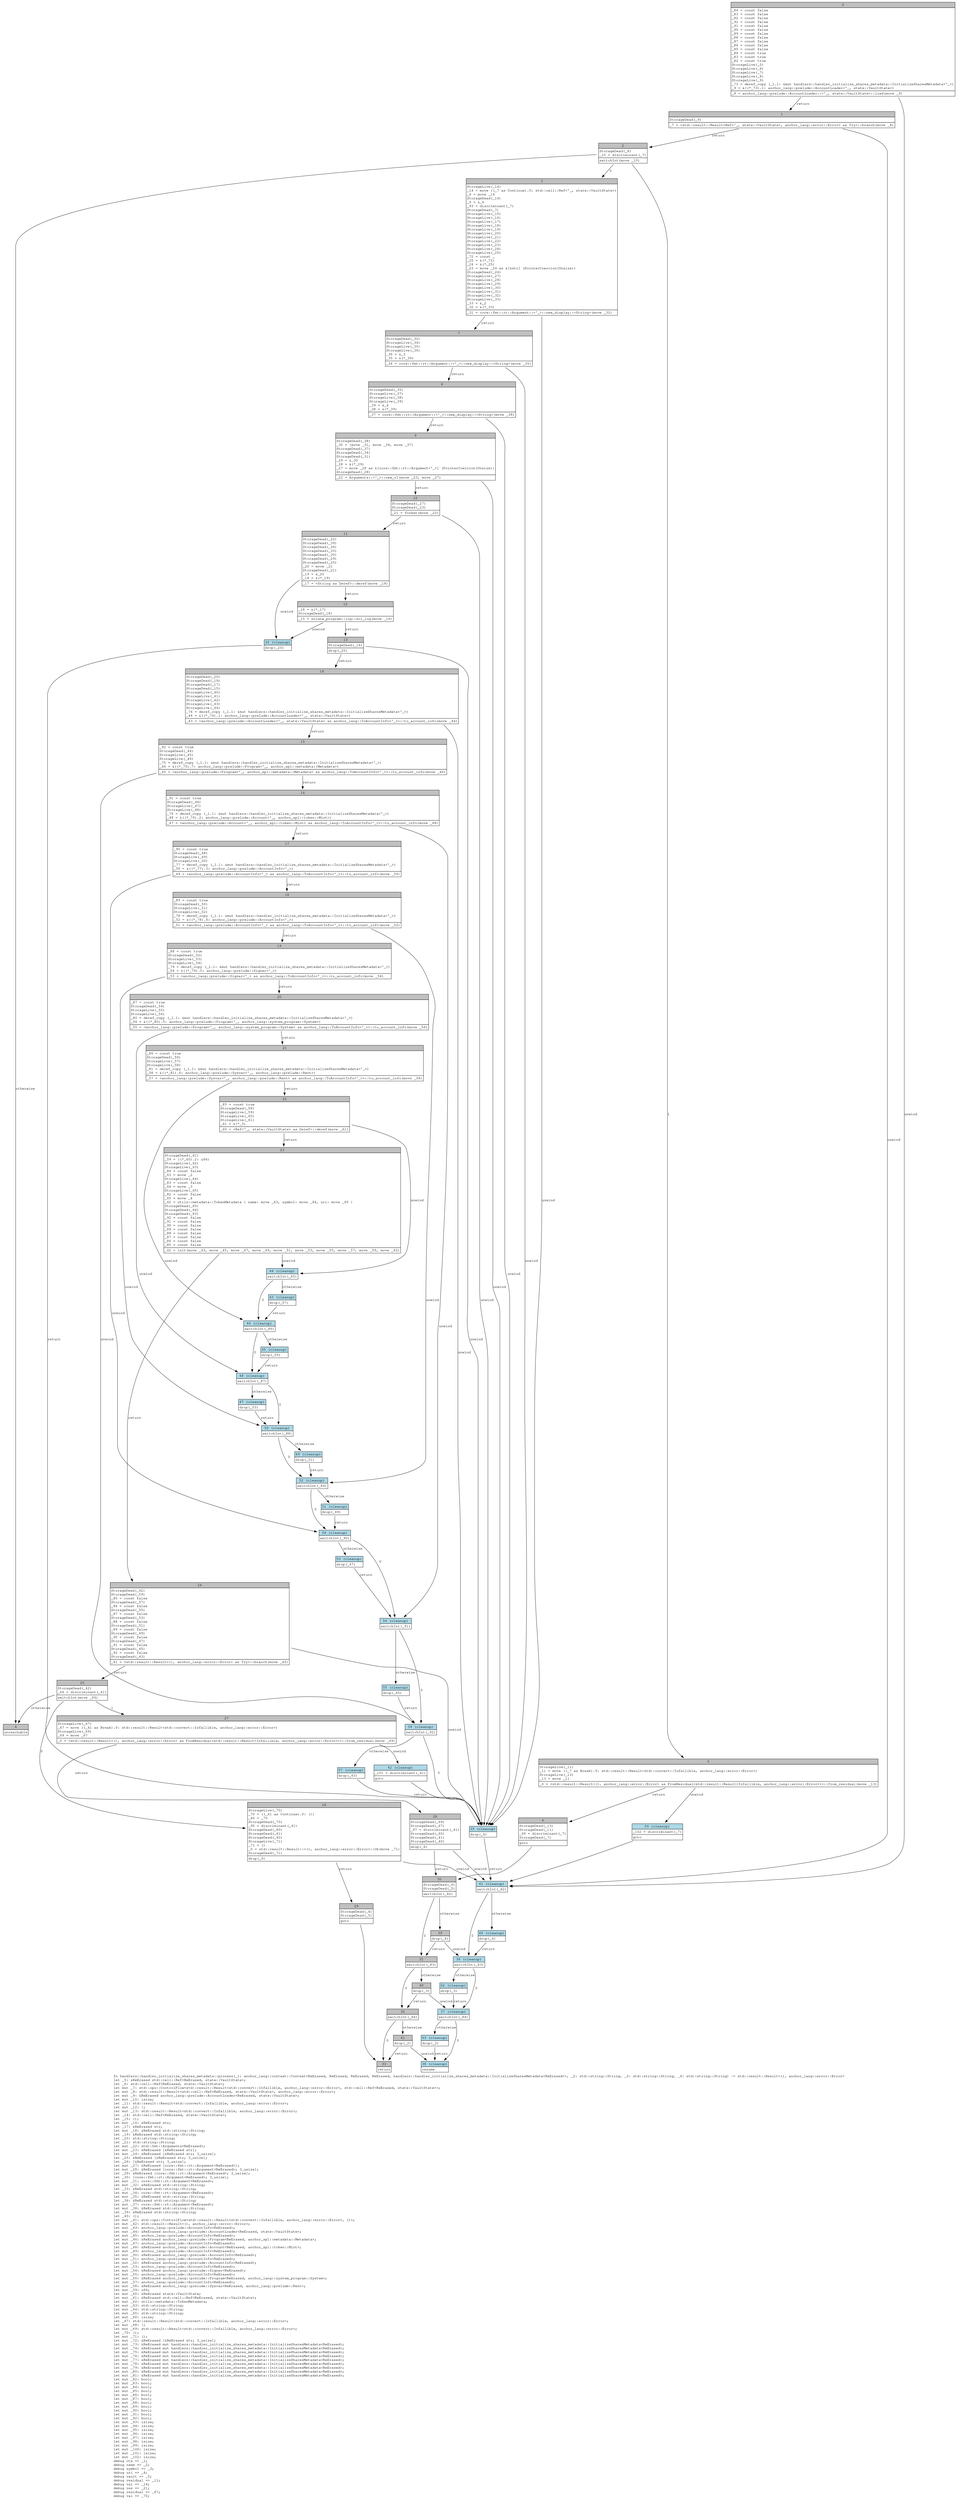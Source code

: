 digraph Mir_0_88 {
    graph [fontname="Courier, monospace"];
    node [fontname="Courier, monospace"];
    edge [fontname="Courier, monospace"];
    label=<fn handlers::handler_initialize_shares_metadata::process(_1: anchor_lang::context::Context&lt;ReErased, ReErased, ReErased, ReErased, handlers::handler_initialize_shares_metadata::InitializeSharesMetadata&lt;ReErased&gt;&gt;, _2: std::string::String, _3: std::string::String, _4: std::string::String) -&gt; std::result::Result&lt;(), anchor_lang::error::Error&gt;<br align="left"/>let _5: &amp;ReErased std::cell::Ref&lt;ReErased, state::VaultState&gt;;<br align="left"/>let _6: std::cell::Ref&lt;ReErased, state::VaultState&gt;;<br align="left"/>let mut _7: std::ops::ControlFlow&lt;std::result::Result&lt;std::convert::Infallible, anchor_lang::error::Error&gt;, std::cell::Ref&lt;ReErased, state::VaultState&gt;&gt;;<br align="left"/>let mut _8: std::result::Result&lt;std::cell::Ref&lt;ReErased, state::VaultState&gt;, anchor_lang::error::Error&gt;;<br align="left"/>let mut _9: &amp;ReErased anchor_lang::prelude::AccountLoader&lt;ReErased, state::VaultState&gt;;<br align="left"/>let mut _10: isize;<br align="left"/>let _11: std::result::Result&lt;std::convert::Infallible, anchor_lang::error::Error&gt;;<br align="left"/>let mut _12: !;<br align="left"/>let mut _13: std::result::Result&lt;std::convert::Infallible, anchor_lang::error::Error&gt;;<br align="left"/>let _14: std::cell::Ref&lt;ReErased, state::VaultState&gt;;<br align="left"/>let _15: ();<br align="left"/>let mut _16: &amp;ReErased str;<br align="left"/>let _17: &amp;ReErased str;<br align="left"/>let mut _18: &amp;ReErased std::string::String;<br align="left"/>let _19: &amp;ReErased std::string::String;<br align="left"/>let _20: std::string::String;<br align="left"/>let _21: std::string::String;<br align="left"/>let mut _22: std::fmt::Arguments&lt;ReErased&gt;;<br align="left"/>let mut _23: &amp;ReErased [&amp;ReErased str];<br align="left"/>let mut _24: &amp;ReErased [&amp;ReErased str; 3_usize];<br align="left"/>let _25: &amp;ReErased [&amp;ReErased str; 3_usize];<br align="left"/>let _26: [&amp;ReErased str; 3_usize];<br align="left"/>let mut _27: &amp;ReErased [core::fmt::rt::Argument&lt;ReErased&gt;];<br align="left"/>let mut _28: &amp;ReErased [core::fmt::rt::Argument&lt;ReErased&gt;; 3_usize];<br align="left"/>let _29: &amp;ReErased [core::fmt::rt::Argument&lt;ReErased&gt;; 3_usize];<br align="left"/>let _30: [core::fmt::rt::Argument&lt;ReErased&gt;; 3_usize];<br align="left"/>let mut _31: core::fmt::rt::Argument&lt;ReErased&gt;;<br align="left"/>let mut _32: &amp;ReErased std::string::String;<br align="left"/>let _33: &amp;ReErased std::string::String;<br align="left"/>let mut _34: core::fmt::rt::Argument&lt;ReErased&gt;;<br align="left"/>let mut _35: &amp;ReErased std::string::String;<br align="left"/>let _36: &amp;ReErased std::string::String;<br align="left"/>let mut _37: core::fmt::rt::Argument&lt;ReErased&gt;;<br align="left"/>let mut _38: &amp;ReErased std::string::String;<br align="left"/>let _39: &amp;ReErased std::string::String;<br align="left"/>let _40: ();<br align="left"/>let mut _41: std::ops::ControlFlow&lt;std::result::Result&lt;std::convert::Infallible, anchor_lang::error::Error&gt;, ()&gt;;<br align="left"/>let mut _42: std::result::Result&lt;(), anchor_lang::error::Error&gt;;<br align="left"/>let mut _43: anchor_lang::prelude::AccountInfo&lt;ReErased&gt;;<br align="left"/>let mut _44: &amp;ReErased anchor_lang::prelude::AccountLoader&lt;ReErased, state::VaultState&gt;;<br align="left"/>let mut _45: anchor_lang::prelude::AccountInfo&lt;ReErased&gt;;<br align="left"/>let mut _46: &amp;ReErased anchor_lang::prelude::Program&lt;ReErased, anchor_spl::metadata::Metadata&gt;;<br align="left"/>let mut _47: anchor_lang::prelude::AccountInfo&lt;ReErased&gt;;<br align="left"/>let mut _48: &amp;ReErased anchor_lang::prelude::Account&lt;ReErased, anchor_spl::token::Mint&gt;;<br align="left"/>let mut _49: anchor_lang::prelude::AccountInfo&lt;ReErased&gt;;<br align="left"/>let mut _50: &amp;ReErased anchor_lang::prelude::AccountInfo&lt;ReErased&gt;;<br align="left"/>let mut _51: anchor_lang::prelude::AccountInfo&lt;ReErased&gt;;<br align="left"/>let mut _52: &amp;ReErased anchor_lang::prelude::AccountInfo&lt;ReErased&gt;;<br align="left"/>let mut _53: anchor_lang::prelude::AccountInfo&lt;ReErased&gt;;<br align="left"/>let mut _54: &amp;ReErased anchor_lang::prelude::Signer&lt;ReErased&gt;;<br align="left"/>let mut _55: anchor_lang::prelude::AccountInfo&lt;ReErased&gt;;<br align="left"/>let mut _56: &amp;ReErased anchor_lang::prelude::Program&lt;ReErased, anchor_lang::system_program::System&gt;;<br align="left"/>let mut _57: anchor_lang::prelude::AccountInfo&lt;ReErased&gt;;<br align="left"/>let mut _58: &amp;ReErased anchor_lang::prelude::Sysvar&lt;ReErased, anchor_lang::prelude::Rent&gt;;<br align="left"/>let mut _59: u64;<br align="left"/>let mut _60: &amp;ReErased state::VaultState;<br align="left"/>let mut _61: &amp;ReErased std::cell::Ref&lt;ReErased, state::VaultState&gt;;<br align="left"/>let mut _62: utils::metadata::TokenMetadata;<br align="left"/>let mut _63: std::string::String;<br align="left"/>let mut _64: std::string::String;<br align="left"/>let mut _65: std::string::String;<br align="left"/>let mut _66: isize;<br align="left"/>let _67: std::result::Result&lt;std::convert::Infallible, anchor_lang::error::Error&gt;;<br align="left"/>let mut _68: !;<br align="left"/>let mut _69: std::result::Result&lt;std::convert::Infallible, anchor_lang::error::Error&gt;;<br align="left"/>let _70: ();<br align="left"/>let mut _71: ();<br align="left"/>let mut _72: &amp;ReErased [&amp;ReErased str; 3_usize];<br align="left"/>let mut _73: &amp;ReErased mut handlers::handler_initialize_shares_metadata::InitializeSharesMetadata&lt;ReErased&gt;;<br align="left"/>let mut _74: &amp;ReErased mut handlers::handler_initialize_shares_metadata::InitializeSharesMetadata&lt;ReErased&gt;;<br align="left"/>let mut _75: &amp;ReErased mut handlers::handler_initialize_shares_metadata::InitializeSharesMetadata&lt;ReErased&gt;;<br align="left"/>let mut _76: &amp;ReErased mut handlers::handler_initialize_shares_metadata::InitializeSharesMetadata&lt;ReErased&gt;;<br align="left"/>let mut _77: &amp;ReErased mut handlers::handler_initialize_shares_metadata::InitializeSharesMetadata&lt;ReErased&gt;;<br align="left"/>let mut _78: &amp;ReErased mut handlers::handler_initialize_shares_metadata::InitializeSharesMetadata&lt;ReErased&gt;;<br align="left"/>let mut _79: &amp;ReErased mut handlers::handler_initialize_shares_metadata::InitializeSharesMetadata&lt;ReErased&gt;;<br align="left"/>let mut _80: &amp;ReErased mut handlers::handler_initialize_shares_metadata::InitializeSharesMetadata&lt;ReErased&gt;;<br align="left"/>let mut _81: &amp;ReErased mut handlers::handler_initialize_shares_metadata::InitializeSharesMetadata&lt;ReErased&gt;;<br align="left"/>let mut _82: bool;<br align="left"/>let mut _83: bool;<br align="left"/>let mut _84: bool;<br align="left"/>let mut _85: bool;<br align="left"/>let mut _86: bool;<br align="left"/>let mut _87: bool;<br align="left"/>let mut _88: bool;<br align="left"/>let mut _89: bool;<br align="left"/>let mut _90: bool;<br align="left"/>let mut _91: bool;<br align="left"/>let mut _92: bool;<br align="left"/>let mut _93: isize;<br align="left"/>let mut _94: isize;<br align="left"/>let mut _95: isize;<br align="left"/>let mut _96: isize;<br align="left"/>let mut _97: isize;<br align="left"/>let mut _98: isize;<br align="left"/>let mut _99: isize;<br align="left"/>let mut _100: isize;<br align="left"/>let mut _101: isize;<br align="left"/>let mut _102: isize;<br align="left"/>debug ctx =&gt; _1;<br align="left"/>debug name =&gt; _2;<br align="left"/>debug symbol =&gt; _3;<br align="left"/>debug uri =&gt; _4;<br align="left"/>debug vault =&gt; _5;<br align="left"/>debug residual =&gt; _11;<br align="left"/>debug val =&gt; _14;<br align="left"/>debug res =&gt; _21;<br align="left"/>debug residual =&gt; _67;<br align="left"/>debug val =&gt; _70;<br align="left"/>>;
    bb0__0_88 [shape="none", label=<<table border="0" cellborder="1" cellspacing="0"><tr><td bgcolor="gray" align="center" colspan="1">0</td></tr><tr><td align="left" balign="left">_84 = const false<br/>_83 = const false<br/>_82 = const false<br/>_92 = const false<br/>_91 = const false<br/>_90 = const false<br/>_89 = const false<br/>_88 = const false<br/>_87 = const false<br/>_86 = const false<br/>_85 = const false<br/>_84 = const true<br/>_83 = const true<br/>_82 = const true<br/>StorageLive(_5)<br/>StorageLive(_6)<br/>StorageLive(_7)<br/>StorageLive(_8)<br/>StorageLive(_9)<br/>_73 = deref_copy (_1.1: &amp;mut handlers::handler_initialize_shares_metadata::InitializeSharesMetadata&lt;'_&gt;)<br/>_9 = &amp;((*_73).1: anchor_lang::prelude::AccountLoader&lt;'_, state::VaultState&gt;)<br/></td></tr><tr><td align="left">_8 = anchor_lang::prelude::AccountLoader::&lt;'_, state::VaultState&gt;::load(move _9)</td></tr></table>>];
    bb1__0_88 [shape="none", label=<<table border="0" cellborder="1" cellspacing="0"><tr><td bgcolor="gray" align="center" colspan="1">1</td></tr><tr><td align="left" balign="left">StorageDead(_9)<br/></td></tr><tr><td align="left">_7 = &lt;std::result::Result&lt;Ref&lt;'_, state::VaultState&gt;, anchor_lang::error::Error&gt; as Try&gt;::branch(move _8)</td></tr></table>>];
    bb2__0_88 [shape="none", label=<<table border="0" cellborder="1" cellspacing="0"><tr><td bgcolor="gray" align="center" colspan="1">2</td></tr><tr><td align="left" balign="left">StorageDead(_8)<br/>_10 = discriminant(_7)<br/></td></tr><tr><td align="left">switchInt(move _10)</td></tr></table>>];
    bb3__0_88 [shape="none", label=<<table border="0" cellborder="1" cellspacing="0"><tr><td bgcolor="gray" align="center" colspan="1">3</td></tr><tr><td align="left" balign="left">StorageLive(_14)<br/>_14 = move ((_7 as Continue).0: std::cell::Ref&lt;'_, state::VaultState&gt;)<br/>_6 = move _14<br/>StorageDead(_14)<br/>_5 = &amp;_6<br/>_93 = discriminant(_7)<br/>StorageDead(_7)<br/>StorageLive(_15)<br/>StorageLive(_16)<br/>StorageLive(_17)<br/>StorageLive(_18)<br/>StorageLive(_19)<br/>StorageLive(_20)<br/>StorageLive(_21)<br/>StorageLive(_22)<br/>StorageLive(_23)<br/>StorageLive(_24)<br/>StorageLive(_25)<br/>_72 = const _<br/>_25 = &amp;(*_72)<br/>_24 = &amp;(*_25)<br/>_23 = move _24 as &amp;[&amp;str] (PointerCoercion(Unsize))<br/>StorageDead(_24)<br/>StorageLive(_27)<br/>StorageLive(_28)<br/>StorageLive(_29)<br/>StorageLive(_30)<br/>StorageLive(_31)<br/>StorageLive(_32)<br/>StorageLive(_33)<br/>_33 = &amp;_2<br/>_32 = &amp;(*_33)<br/></td></tr><tr><td align="left">_31 = core::fmt::rt::Argument::&lt;'_&gt;::new_display::&lt;String&gt;(move _32)</td></tr></table>>];
    bb4__0_88 [shape="none", label=<<table border="0" cellborder="1" cellspacing="0"><tr><td bgcolor="gray" align="center" colspan="1">4</td></tr><tr><td align="left">unreachable</td></tr></table>>];
    bb5__0_88 [shape="none", label=<<table border="0" cellborder="1" cellspacing="0"><tr><td bgcolor="gray" align="center" colspan="1">5</td></tr><tr><td align="left" balign="left">StorageLive(_11)<br/>_11 = move ((_7 as Break).0: std::result::Result&lt;std::convert::Infallible, anchor_lang::error::Error&gt;)<br/>StorageLive(_13)<br/>_13 = move _11<br/></td></tr><tr><td align="left">_0 = &lt;std::result::Result&lt;(), anchor_lang::error::Error&gt; as FromResidual&lt;std::result::Result&lt;Infallible, anchor_lang::error::Error&gt;&gt;&gt;::from_residual(move _13)</td></tr></table>>];
    bb6__0_88 [shape="none", label=<<table border="0" cellborder="1" cellspacing="0"><tr><td bgcolor="gray" align="center" colspan="1">6</td></tr><tr><td align="left" balign="left">StorageDead(_13)<br/>StorageDead(_11)<br/>_99 = discriminant(_7)<br/>StorageDead(_7)<br/></td></tr><tr><td align="left">goto</td></tr></table>>];
    bb7__0_88 [shape="none", label=<<table border="0" cellborder="1" cellspacing="0"><tr><td bgcolor="gray" align="center" colspan="1">7</td></tr><tr><td align="left" balign="left">StorageDead(_32)<br/>StorageLive(_34)<br/>StorageLive(_35)<br/>StorageLive(_36)<br/>_36 = &amp;_3<br/>_35 = &amp;(*_36)<br/></td></tr><tr><td align="left">_34 = core::fmt::rt::Argument::&lt;'_&gt;::new_display::&lt;String&gt;(move _35)</td></tr></table>>];
    bb8__0_88 [shape="none", label=<<table border="0" cellborder="1" cellspacing="0"><tr><td bgcolor="gray" align="center" colspan="1">8</td></tr><tr><td align="left" balign="left">StorageDead(_35)<br/>StorageLive(_37)<br/>StorageLive(_38)<br/>StorageLive(_39)<br/>_39 = &amp;_4<br/>_38 = &amp;(*_39)<br/></td></tr><tr><td align="left">_37 = core::fmt::rt::Argument::&lt;'_&gt;::new_display::&lt;String&gt;(move _38)</td></tr></table>>];
    bb9__0_88 [shape="none", label=<<table border="0" cellborder="1" cellspacing="0"><tr><td bgcolor="gray" align="center" colspan="1">9</td></tr><tr><td align="left" balign="left">StorageDead(_38)<br/>_30 = [move _31, move _34, move _37]<br/>StorageDead(_37)<br/>StorageDead(_34)<br/>StorageDead(_31)<br/>_29 = &amp;_30<br/>_28 = &amp;(*_29)<br/>_27 = move _28 as &amp;[core::fmt::rt::Argument&lt;'_&gt;] (PointerCoercion(Unsize))<br/>StorageDead(_28)<br/></td></tr><tr><td align="left">_22 = Arguments::&lt;'_&gt;::new_v1(move _23, move _27)</td></tr></table>>];
    bb10__0_88 [shape="none", label=<<table border="0" cellborder="1" cellspacing="0"><tr><td bgcolor="gray" align="center" colspan="1">10</td></tr><tr><td align="left" balign="left">StorageDead(_27)<br/>StorageDead(_23)<br/></td></tr><tr><td align="left">_21 = format(move _22)</td></tr></table>>];
    bb11__0_88 [shape="none", label=<<table border="0" cellborder="1" cellspacing="0"><tr><td bgcolor="gray" align="center" colspan="1">11</td></tr><tr><td align="left" balign="left">StorageDead(_22)<br/>StorageDead(_39)<br/>StorageDead(_36)<br/>StorageDead(_33)<br/>StorageDead(_30)<br/>StorageDead(_29)<br/>StorageDead(_25)<br/>_20 = move _21<br/>StorageDead(_21)<br/>_19 = &amp;_20<br/>_18 = &amp;(*_19)<br/></td></tr><tr><td align="left">_17 = &lt;String as Deref&gt;::deref(move _18)</td></tr></table>>];
    bb12__0_88 [shape="none", label=<<table border="0" cellborder="1" cellspacing="0"><tr><td bgcolor="gray" align="center" colspan="1">12</td></tr><tr><td align="left" balign="left">_16 = &amp;(*_17)<br/>StorageDead(_18)<br/></td></tr><tr><td align="left">_15 = solana_program::log::sol_log(move _16)</td></tr></table>>];
    bb13__0_88 [shape="none", label=<<table border="0" cellborder="1" cellspacing="0"><tr><td bgcolor="gray" align="center" colspan="1">13</td></tr><tr><td align="left" balign="left">StorageDead(_16)<br/></td></tr><tr><td align="left">drop(_20)</td></tr></table>>];
    bb14__0_88 [shape="none", label=<<table border="0" cellborder="1" cellspacing="0"><tr><td bgcolor="gray" align="center" colspan="1">14</td></tr><tr><td align="left" balign="left">StorageDead(_20)<br/>StorageDead(_19)<br/>StorageDead(_17)<br/>StorageDead(_15)<br/>StorageLive(_40)<br/>StorageLive(_41)<br/>StorageLive(_42)<br/>StorageLive(_43)<br/>StorageLive(_44)<br/>_74 = deref_copy (_1.1: &amp;mut handlers::handler_initialize_shares_metadata::InitializeSharesMetadata&lt;'_&gt;)<br/>_44 = &amp;((*_74).1: anchor_lang::prelude::AccountLoader&lt;'_, state::VaultState&gt;)<br/></td></tr><tr><td align="left">_43 = &lt;anchor_lang::prelude::AccountLoader&lt;'_, state::VaultState&gt; as anchor_lang::ToAccountInfo&lt;'_&gt;&gt;::to_account_info(move _44)</td></tr></table>>];
    bb15__0_88 [shape="none", label=<<table border="0" cellborder="1" cellspacing="0"><tr><td bgcolor="gray" align="center" colspan="1">15</td></tr><tr><td align="left" balign="left">_92 = const true<br/>StorageDead(_44)<br/>StorageLive(_45)<br/>StorageLive(_46)<br/>_75 = deref_copy (_1.1: &amp;mut handlers::handler_initialize_shares_metadata::InitializeSharesMetadata&lt;'_&gt;)<br/>_46 = &amp;((*_75).7: anchor_lang::prelude::Program&lt;'_, anchor_spl::metadata::Metadata&gt;)<br/></td></tr><tr><td align="left">_45 = &lt;anchor_lang::prelude::Program&lt;'_, anchor_spl::metadata::Metadata&gt; as anchor_lang::ToAccountInfo&lt;'_&gt;&gt;::to_account_info(move _46)</td></tr></table>>];
    bb16__0_88 [shape="none", label=<<table border="0" cellborder="1" cellspacing="0"><tr><td bgcolor="gray" align="center" colspan="1">16</td></tr><tr><td align="left" balign="left">_91 = const true<br/>StorageDead(_46)<br/>StorageLive(_47)<br/>StorageLive(_48)<br/>_76 = deref_copy (_1.1: &amp;mut handlers::handler_initialize_shares_metadata::InitializeSharesMetadata&lt;'_&gt;)<br/>_48 = &amp;((*_76).2: anchor_lang::prelude::Account&lt;'_, anchor_spl::token::Mint&gt;)<br/></td></tr><tr><td align="left">_47 = &lt;anchor_lang::prelude::Account&lt;'_, anchor_spl::token::Mint&gt; as anchor_lang::ToAccountInfo&lt;'_&gt;&gt;::to_account_info(move _48)</td></tr></table>>];
    bb17__0_88 [shape="none", label=<<table border="0" cellborder="1" cellspacing="0"><tr><td bgcolor="gray" align="center" colspan="1">17</td></tr><tr><td align="left" balign="left">_90 = const true<br/>StorageDead(_48)<br/>StorageLive(_49)<br/>StorageLive(_50)<br/>_77 = deref_copy (_1.1: &amp;mut handlers::handler_initialize_shares_metadata::InitializeSharesMetadata&lt;'_&gt;)<br/>_50 = &amp;((*_77).3: anchor_lang::prelude::AccountInfo&lt;'_&gt;)<br/></td></tr><tr><td align="left">_49 = &lt;anchor_lang::prelude::AccountInfo&lt;'_&gt; as anchor_lang::ToAccountInfo&lt;'_&gt;&gt;::to_account_info(move _50)</td></tr></table>>];
    bb18__0_88 [shape="none", label=<<table border="0" cellborder="1" cellspacing="0"><tr><td bgcolor="gray" align="center" colspan="1">18</td></tr><tr><td align="left" balign="left">_89 = const true<br/>StorageDead(_50)<br/>StorageLive(_51)<br/>StorageLive(_52)<br/>_78 = deref_copy (_1.1: &amp;mut handlers::handler_initialize_shares_metadata::InitializeSharesMetadata&lt;'_&gt;)<br/>_52 = &amp;((*_78).4: anchor_lang::prelude::AccountInfo&lt;'_&gt;)<br/></td></tr><tr><td align="left">_51 = &lt;anchor_lang::prelude::AccountInfo&lt;'_&gt; as anchor_lang::ToAccountInfo&lt;'_&gt;&gt;::to_account_info(move _52)</td></tr></table>>];
    bb19__0_88 [shape="none", label=<<table border="0" cellborder="1" cellspacing="0"><tr><td bgcolor="gray" align="center" colspan="1">19</td></tr><tr><td align="left" balign="left">_88 = const true<br/>StorageDead(_52)<br/>StorageLive(_53)<br/>StorageLive(_54)<br/>_79 = deref_copy (_1.1: &amp;mut handlers::handler_initialize_shares_metadata::InitializeSharesMetadata&lt;'_&gt;)<br/>_54 = &amp;((*_79).0: anchor_lang::prelude::Signer&lt;'_&gt;)<br/></td></tr><tr><td align="left">_53 = &lt;anchor_lang::prelude::Signer&lt;'_&gt; as anchor_lang::ToAccountInfo&lt;'_&gt;&gt;::to_account_info(move _54)</td></tr></table>>];
    bb20__0_88 [shape="none", label=<<table border="0" cellborder="1" cellspacing="0"><tr><td bgcolor="gray" align="center" colspan="1">20</td></tr><tr><td align="left" balign="left">_87 = const true<br/>StorageDead(_54)<br/>StorageLive(_55)<br/>StorageLive(_56)<br/>_80 = deref_copy (_1.1: &amp;mut handlers::handler_initialize_shares_metadata::InitializeSharesMetadata&lt;'_&gt;)<br/>_56 = &amp;((*_80).5: anchor_lang::prelude::Program&lt;'_, anchor_lang::system_program::System&gt;)<br/></td></tr><tr><td align="left">_55 = &lt;anchor_lang::prelude::Program&lt;'_, anchor_lang::system_program::System&gt; as anchor_lang::ToAccountInfo&lt;'_&gt;&gt;::to_account_info(move _56)</td></tr></table>>];
    bb21__0_88 [shape="none", label=<<table border="0" cellborder="1" cellspacing="0"><tr><td bgcolor="gray" align="center" colspan="1">21</td></tr><tr><td align="left" balign="left">_86 = const true<br/>StorageDead(_56)<br/>StorageLive(_57)<br/>StorageLive(_58)<br/>_81 = deref_copy (_1.1: &amp;mut handlers::handler_initialize_shares_metadata::InitializeSharesMetadata&lt;'_&gt;)<br/>_58 = &amp;((*_81).6: anchor_lang::prelude::Sysvar&lt;'_, anchor_lang::prelude::Rent&gt;)<br/></td></tr><tr><td align="left">_57 = &lt;anchor_lang::prelude::Sysvar&lt;'_, anchor_lang::prelude::Rent&gt; as anchor_lang::ToAccountInfo&lt;'_&gt;&gt;::to_account_info(move _58)</td></tr></table>>];
    bb22__0_88 [shape="none", label=<<table border="0" cellborder="1" cellspacing="0"><tr><td bgcolor="gray" align="center" colspan="1">22</td></tr><tr><td align="left" balign="left">_85 = const true<br/>StorageDead(_58)<br/>StorageLive(_59)<br/>StorageLive(_60)<br/>StorageLive(_61)<br/>_61 = &amp;(*_5)<br/></td></tr><tr><td align="left">_60 = &lt;Ref&lt;'_, state::VaultState&gt; as Deref&gt;::deref(move _61)</td></tr></table>>];
    bb23__0_88 [shape="none", label=<<table border="0" cellborder="1" cellspacing="0"><tr><td bgcolor="gray" align="center" colspan="1">23</td></tr><tr><td align="left" balign="left">StorageDead(_61)<br/>_59 = ((*_60).2: u64)<br/>StorageLive(_62)<br/>StorageLive(_63)<br/>_84 = const false<br/>_63 = move _2<br/>StorageLive(_64)<br/>_83 = const false<br/>_64 = move _3<br/>StorageLive(_65)<br/>_82 = const false<br/>_65 = move _4<br/>_62 = utils::metadata::TokenMetadata { name: move _63, symbol: move _64, uri: move _65 }<br/>StorageDead(_65)<br/>StorageDead(_64)<br/>StorageDead(_63)<br/>_92 = const false<br/>_91 = const false<br/>_90 = const false<br/>_89 = const false<br/>_88 = const false<br/>_87 = const false<br/>_86 = const false<br/>_85 = const false<br/></td></tr><tr><td align="left">_42 = init(move _43, move _45, move _47, move _49, move _51, move _53, move _55, move _57, move _59, move _62)</td></tr></table>>];
    bb24__0_88 [shape="none", label=<<table border="0" cellborder="1" cellspacing="0"><tr><td bgcolor="gray" align="center" colspan="1">24</td></tr><tr><td align="left" balign="left">StorageDead(_62)<br/>StorageDead(_59)<br/>_85 = const false<br/>StorageDead(_57)<br/>_86 = const false<br/>StorageDead(_55)<br/>_87 = const false<br/>StorageDead(_53)<br/>_88 = const false<br/>StorageDead(_51)<br/>_89 = const false<br/>StorageDead(_49)<br/>_90 = const false<br/>StorageDead(_47)<br/>_91 = const false<br/>StorageDead(_45)<br/>_92 = const false<br/>StorageDead(_43)<br/></td></tr><tr><td align="left">_41 = &lt;std::result::Result&lt;(), anchor_lang::error::Error&gt; as Try&gt;::branch(move _42)</td></tr></table>>];
    bb25__0_88 [shape="none", label=<<table border="0" cellborder="1" cellspacing="0"><tr><td bgcolor="gray" align="center" colspan="1">25</td></tr><tr><td align="left" balign="left">StorageDead(_42)<br/>_66 = discriminant(_41)<br/></td></tr><tr><td align="left">switchInt(move _66)</td></tr></table>>];
    bb26__0_88 [shape="none", label=<<table border="0" cellborder="1" cellspacing="0"><tr><td bgcolor="gray" align="center" colspan="1">26</td></tr><tr><td align="left" balign="left">StorageLive(_70)<br/>_70 = ((_41 as Continue).0: ())<br/>_40 = _70<br/>StorageDead(_70)<br/>_95 = discriminant(_41)<br/>StorageDead(_60)<br/>StorageDead(_41)<br/>StorageDead(_40)<br/>StorageLive(_71)<br/>_71 = ()<br/>_0 = std::result::Result::&lt;(), anchor_lang::error::Error&gt;::Ok(move _71)<br/>StorageDead(_71)<br/></td></tr><tr><td align="left">drop(_6)</td></tr></table>>];
    bb27__0_88 [shape="none", label=<<table border="0" cellborder="1" cellspacing="0"><tr><td bgcolor="gray" align="center" colspan="1">27</td></tr><tr><td align="left" balign="left">StorageLive(_67)<br/>_67 = move ((_41 as Break).0: std::result::Result&lt;std::convert::Infallible, anchor_lang::error::Error&gt;)<br/>StorageLive(_69)<br/>_69 = move _67<br/></td></tr><tr><td align="left">_0 = &lt;std::result::Result&lt;(), anchor_lang::error::Error&gt; as FromResidual&lt;std::result::Result&lt;Infallible, anchor_lang::error::Error&gt;&gt;&gt;::from_residual(move _69)</td></tr></table>>];
    bb28__0_88 [shape="none", label=<<table border="0" cellborder="1" cellspacing="0"><tr><td bgcolor="gray" align="center" colspan="1">28</td></tr><tr><td align="left" balign="left">StorageDead(_69)<br/>StorageDead(_67)<br/>_97 = discriminant(_41)<br/>StorageDead(_60)<br/>StorageDead(_41)<br/>StorageDead(_40)<br/></td></tr><tr><td align="left">drop(_6)</td></tr></table>>];
    bb29__0_88 [shape="none", label=<<table border="0" cellborder="1" cellspacing="0"><tr><td bgcolor="gray" align="center" colspan="1">29</td></tr><tr><td align="left" balign="left">StorageDead(_6)<br/>StorageDead(_5)<br/></td></tr><tr><td align="left">goto</td></tr></table>>];
    bb30__0_88 [shape="none", label=<<table border="0" cellborder="1" cellspacing="0"><tr><td bgcolor="gray" align="center" colspan="1">30</td></tr><tr><td align="left" balign="left">StorageDead(_6)<br/>StorageDead(_5)<br/></td></tr><tr><td align="left">switchInt(_82)</td></tr></table>>];
    bb31__0_88 [shape="none", label=<<table border="0" cellborder="1" cellspacing="0"><tr><td bgcolor="gray" align="center" colspan="1">31</td></tr><tr><td align="left">switchInt(_83)</td></tr></table>>];
    bb32__0_88 [shape="none", label=<<table border="0" cellborder="1" cellspacing="0"><tr><td bgcolor="gray" align="center" colspan="1">32</td></tr><tr><td align="left">switchInt(_84)</td></tr></table>>];
    bb33__0_88 [shape="none", label=<<table border="0" cellborder="1" cellspacing="0"><tr><td bgcolor="gray" align="center" colspan="1">33</td></tr><tr><td align="left">return</td></tr></table>>];
    bb34__0_88 [shape="none", label=<<table border="0" cellborder="1" cellspacing="0"><tr><td bgcolor="lightblue" align="center" colspan="1">34 (cleanup)</td></tr><tr><td align="left">drop(_20)</td></tr></table>>];
    bb35__0_88 [shape="none", label=<<table border="0" cellborder="1" cellspacing="0"><tr><td bgcolor="lightblue" align="center" colspan="1">35 (cleanup)</td></tr><tr><td align="left">drop(_6)</td></tr></table>>];
    bb36__0_88 [shape="none", label=<<table border="0" cellborder="1" cellspacing="0"><tr><td bgcolor="lightblue" align="center" colspan="1">36 (cleanup)</td></tr><tr><td align="left">switchInt(_83)</td></tr></table>>];
    bb37__0_88 [shape="none", label=<<table border="0" cellborder="1" cellspacing="0"><tr><td bgcolor="lightblue" align="center" colspan="1">37 (cleanup)</td></tr><tr><td align="left">switchInt(_84)</td></tr></table>>];
    bb38__0_88 [shape="none", label=<<table border="0" cellborder="1" cellspacing="0"><tr><td bgcolor="lightblue" align="center" colspan="1">38 (cleanup)</td></tr><tr><td align="left">resume</td></tr></table>>];
    bb39__0_88 [shape="none", label=<<table border="0" cellborder="1" cellspacing="0"><tr><td bgcolor="gray" align="center" colspan="1">39</td></tr><tr><td align="left">drop(_4)</td></tr></table>>];
    bb40__0_88 [shape="none", label=<<table border="0" cellborder="1" cellspacing="0"><tr><td bgcolor="gray" align="center" colspan="1">40</td></tr><tr><td align="left">drop(_3)</td></tr></table>>];
    bb41__0_88 [shape="none", label=<<table border="0" cellborder="1" cellspacing="0"><tr><td bgcolor="gray" align="center" colspan="1">41</td></tr><tr><td align="left">drop(_2)</td></tr></table>>];
    bb42__0_88 [shape="none", label=<<table border="0" cellborder="1" cellspacing="0"><tr><td bgcolor="lightblue" align="center" colspan="1">42 (cleanup)</td></tr><tr><td align="left" balign="left">_101 = discriminant(_41)<br/></td></tr><tr><td align="left">goto</td></tr></table>>];
    bb43__0_88 [shape="none", label=<<table border="0" cellborder="1" cellspacing="0"><tr><td bgcolor="lightblue" align="center" colspan="1">43 (cleanup)</td></tr><tr><td align="left">drop(_57)</td></tr></table>>];
    bb44__0_88 [shape="none", label=<<table border="0" cellborder="1" cellspacing="0"><tr><td bgcolor="lightblue" align="center" colspan="1">44 (cleanup)</td></tr><tr><td align="left">switchInt(_85)</td></tr></table>>];
    bb45__0_88 [shape="none", label=<<table border="0" cellborder="1" cellspacing="0"><tr><td bgcolor="lightblue" align="center" colspan="1">45 (cleanup)</td></tr><tr><td align="left">drop(_55)</td></tr></table>>];
    bb46__0_88 [shape="none", label=<<table border="0" cellborder="1" cellspacing="0"><tr><td bgcolor="lightblue" align="center" colspan="1">46 (cleanup)</td></tr><tr><td align="left">switchInt(_86)</td></tr></table>>];
    bb47__0_88 [shape="none", label=<<table border="0" cellborder="1" cellspacing="0"><tr><td bgcolor="lightblue" align="center" colspan="1">47 (cleanup)</td></tr><tr><td align="left">drop(_53)</td></tr></table>>];
    bb48__0_88 [shape="none", label=<<table border="0" cellborder="1" cellspacing="0"><tr><td bgcolor="lightblue" align="center" colspan="1">48 (cleanup)</td></tr><tr><td align="left">switchInt(_87)</td></tr></table>>];
    bb49__0_88 [shape="none", label=<<table border="0" cellborder="1" cellspacing="0"><tr><td bgcolor="lightblue" align="center" colspan="1">49 (cleanup)</td></tr><tr><td align="left">drop(_51)</td></tr></table>>];
    bb50__0_88 [shape="none", label=<<table border="0" cellborder="1" cellspacing="0"><tr><td bgcolor="lightblue" align="center" colspan="1">50 (cleanup)</td></tr><tr><td align="left">switchInt(_88)</td></tr></table>>];
    bb51__0_88 [shape="none", label=<<table border="0" cellborder="1" cellspacing="0"><tr><td bgcolor="lightblue" align="center" colspan="1">51 (cleanup)</td></tr><tr><td align="left">drop(_49)</td></tr></table>>];
    bb52__0_88 [shape="none", label=<<table border="0" cellborder="1" cellspacing="0"><tr><td bgcolor="lightblue" align="center" colspan="1">52 (cleanup)</td></tr><tr><td align="left">switchInt(_89)</td></tr></table>>];
    bb53__0_88 [shape="none", label=<<table border="0" cellborder="1" cellspacing="0"><tr><td bgcolor="lightblue" align="center" colspan="1">53 (cleanup)</td></tr><tr><td align="left">drop(_47)</td></tr></table>>];
    bb54__0_88 [shape="none", label=<<table border="0" cellborder="1" cellspacing="0"><tr><td bgcolor="lightblue" align="center" colspan="1">54 (cleanup)</td></tr><tr><td align="left">switchInt(_90)</td></tr></table>>];
    bb55__0_88 [shape="none", label=<<table border="0" cellborder="1" cellspacing="0"><tr><td bgcolor="lightblue" align="center" colspan="1">55 (cleanup)</td></tr><tr><td align="left">drop(_45)</td></tr></table>>];
    bb56__0_88 [shape="none", label=<<table border="0" cellborder="1" cellspacing="0"><tr><td bgcolor="lightblue" align="center" colspan="1">56 (cleanup)</td></tr><tr><td align="left">switchInt(_91)</td></tr></table>>];
    bb57__0_88 [shape="none", label=<<table border="0" cellborder="1" cellspacing="0"><tr><td bgcolor="lightblue" align="center" colspan="1">57 (cleanup)</td></tr><tr><td align="left">drop(_43)</td></tr></table>>];
    bb58__0_88 [shape="none", label=<<table border="0" cellborder="1" cellspacing="0"><tr><td bgcolor="lightblue" align="center" colspan="1">58 (cleanup)</td></tr><tr><td align="left">switchInt(_92)</td></tr></table>>];
    bb59__0_88 [shape="none", label=<<table border="0" cellborder="1" cellspacing="0"><tr><td bgcolor="lightblue" align="center" colspan="1">59 (cleanup)</td></tr><tr><td align="left" balign="left">_102 = discriminant(_7)<br/></td></tr><tr><td align="left">goto</td></tr></table>>];
    bb60__0_88 [shape="none", label=<<table border="0" cellborder="1" cellspacing="0"><tr><td bgcolor="lightblue" align="center" colspan="1">60 (cleanup)</td></tr><tr><td align="left">drop(_4)</td></tr></table>>];
    bb61__0_88 [shape="none", label=<<table border="0" cellborder="1" cellspacing="0"><tr><td bgcolor="lightblue" align="center" colspan="1">61 (cleanup)</td></tr><tr><td align="left">switchInt(_82)</td></tr></table>>];
    bb62__0_88 [shape="none", label=<<table border="0" cellborder="1" cellspacing="0"><tr><td bgcolor="lightblue" align="center" colspan="1">62 (cleanup)</td></tr><tr><td align="left">drop(_3)</td></tr></table>>];
    bb63__0_88 [shape="none", label=<<table border="0" cellborder="1" cellspacing="0"><tr><td bgcolor="lightblue" align="center" colspan="1">63 (cleanup)</td></tr><tr><td align="left">drop(_2)</td></tr></table>>];
    bb0__0_88 -> bb1__0_88 [label="return"];
    bb0__0_88 -> bb61__0_88 [label="unwind"];
    bb1__0_88 -> bb2__0_88 [label="return"];
    bb1__0_88 -> bb61__0_88 [label="unwind"];
    bb2__0_88 -> bb3__0_88 [label="0"];
    bb2__0_88 -> bb5__0_88 [label="1"];
    bb2__0_88 -> bb4__0_88 [label="otherwise"];
    bb3__0_88 -> bb7__0_88 [label="return"];
    bb3__0_88 -> bb35__0_88 [label="unwind"];
    bb5__0_88 -> bb6__0_88 [label="return"];
    bb5__0_88 -> bb59__0_88 [label="unwind"];
    bb6__0_88 -> bb30__0_88 [label=""];
    bb7__0_88 -> bb8__0_88 [label="return"];
    bb7__0_88 -> bb35__0_88 [label="unwind"];
    bb8__0_88 -> bb9__0_88 [label="return"];
    bb8__0_88 -> bb35__0_88 [label="unwind"];
    bb9__0_88 -> bb10__0_88 [label="return"];
    bb9__0_88 -> bb35__0_88 [label="unwind"];
    bb10__0_88 -> bb11__0_88 [label="return"];
    bb10__0_88 -> bb35__0_88 [label="unwind"];
    bb11__0_88 -> bb12__0_88 [label="return"];
    bb11__0_88 -> bb34__0_88 [label="unwind"];
    bb12__0_88 -> bb13__0_88 [label="return"];
    bb12__0_88 -> bb34__0_88 [label="unwind"];
    bb13__0_88 -> bb14__0_88 [label="return"];
    bb13__0_88 -> bb35__0_88 [label="unwind"];
    bb14__0_88 -> bb15__0_88 [label="return"];
    bb14__0_88 -> bb35__0_88 [label="unwind"];
    bb15__0_88 -> bb16__0_88 [label="return"];
    bb15__0_88 -> bb58__0_88 [label="unwind"];
    bb16__0_88 -> bb17__0_88 [label="return"];
    bb16__0_88 -> bb56__0_88 [label="unwind"];
    bb17__0_88 -> bb18__0_88 [label="return"];
    bb17__0_88 -> bb54__0_88 [label="unwind"];
    bb18__0_88 -> bb19__0_88 [label="return"];
    bb18__0_88 -> bb52__0_88 [label="unwind"];
    bb19__0_88 -> bb20__0_88 [label="return"];
    bb19__0_88 -> bb50__0_88 [label="unwind"];
    bb20__0_88 -> bb21__0_88 [label="return"];
    bb20__0_88 -> bb48__0_88 [label="unwind"];
    bb21__0_88 -> bb22__0_88 [label="return"];
    bb21__0_88 -> bb46__0_88 [label="unwind"];
    bb22__0_88 -> bb23__0_88 [label="return"];
    bb22__0_88 -> bb44__0_88 [label="unwind"];
    bb23__0_88 -> bb24__0_88 [label="return"];
    bb23__0_88 -> bb44__0_88 [label="unwind"];
    bb24__0_88 -> bb25__0_88 [label="return"];
    bb24__0_88 -> bb35__0_88 [label="unwind"];
    bb25__0_88 -> bb26__0_88 [label="0"];
    bb25__0_88 -> bb27__0_88 [label="1"];
    bb25__0_88 -> bb4__0_88 [label="otherwise"];
    bb26__0_88 -> bb29__0_88 [label="return"];
    bb26__0_88 -> bb61__0_88 [label="unwind"];
    bb27__0_88 -> bb28__0_88 [label="return"];
    bb27__0_88 -> bb42__0_88 [label="unwind"];
    bb28__0_88 -> bb30__0_88 [label="return"];
    bb28__0_88 -> bb61__0_88 [label="unwind"];
    bb29__0_88 -> bb33__0_88 [label=""];
    bb30__0_88 -> bb31__0_88 [label="0"];
    bb30__0_88 -> bb39__0_88 [label="otherwise"];
    bb31__0_88 -> bb32__0_88 [label="0"];
    bb31__0_88 -> bb40__0_88 [label="otherwise"];
    bb32__0_88 -> bb33__0_88 [label="0"];
    bb32__0_88 -> bb41__0_88 [label="otherwise"];
    bb34__0_88 -> bb35__0_88 [label="return"];
    bb35__0_88 -> bb61__0_88 [label="return"];
    bb36__0_88 -> bb37__0_88 [label="0"];
    bb36__0_88 -> bb62__0_88 [label="otherwise"];
    bb37__0_88 -> bb38__0_88 [label="0"];
    bb37__0_88 -> bb63__0_88 [label="otherwise"];
    bb39__0_88 -> bb31__0_88 [label="return"];
    bb39__0_88 -> bb36__0_88 [label="unwind"];
    bb40__0_88 -> bb32__0_88 [label="return"];
    bb40__0_88 -> bb37__0_88 [label="unwind"];
    bb41__0_88 -> bb33__0_88 [label="return"];
    bb41__0_88 -> bb38__0_88 [label="unwind"];
    bb42__0_88 -> bb35__0_88 [label=""];
    bb43__0_88 -> bb46__0_88 [label="return"];
    bb44__0_88 -> bb46__0_88 [label="0"];
    bb44__0_88 -> bb43__0_88 [label="otherwise"];
    bb45__0_88 -> bb48__0_88 [label="return"];
    bb46__0_88 -> bb48__0_88 [label="0"];
    bb46__0_88 -> bb45__0_88 [label="otherwise"];
    bb47__0_88 -> bb50__0_88 [label="return"];
    bb48__0_88 -> bb50__0_88 [label="0"];
    bb48__0_88 -> bb47__0_88 [label="otherwise"];
    bb49__0_88 -> bb52__0_88 [label="return"];
    bb50__0_88 -> bb52__0_88 [label="0"];
    bb50__0_88 -> bb49__0_88 [label="otherwise"];
    bb51__0_88 -> bb54__0_88 [label="return"];
    bb52__0_88 -> bb54__0_88 [label="0"];
    bb52__0_88 -> bb51__0_88 [label="otherwise"];
    bb53__0_88 -> bb56__0_88 [label="return"];
    bb54__0_88 -> bb56__0_88 [label="0"];
    bb54__0_88 -> bb53__0_88 [label="otherwise"];
    bb55__0_88 -> bb58__0_88 [label="return"];
    bb56__0_88 -> bb58__0_88 [label="0"];
    bb56__0_88 -> bb55__0_88 [label="otherwise"];
    bb57__0_88 -> bb35__0_88 [label="return"];
    bb58__0_88 -> bb35__0_88 [label="0"];
    bb58__0_88 -> bb57__0_88 [label="otherwise"];
    bb59__0_88 -> bb61__0_88 [label=""];
    bb60__0_88 -> bb36__0_88 [label="return"];
    bb61__0_88 -> bb36__0_88 [label="0"];
    bb61__0_88 -> bb60__0_88 [label="otherwise"];
    bb62__0_88 -> bb37__0_88 [label="return"];
    bb63__0_88 -> bb38__0_88 [label="return"];
}
